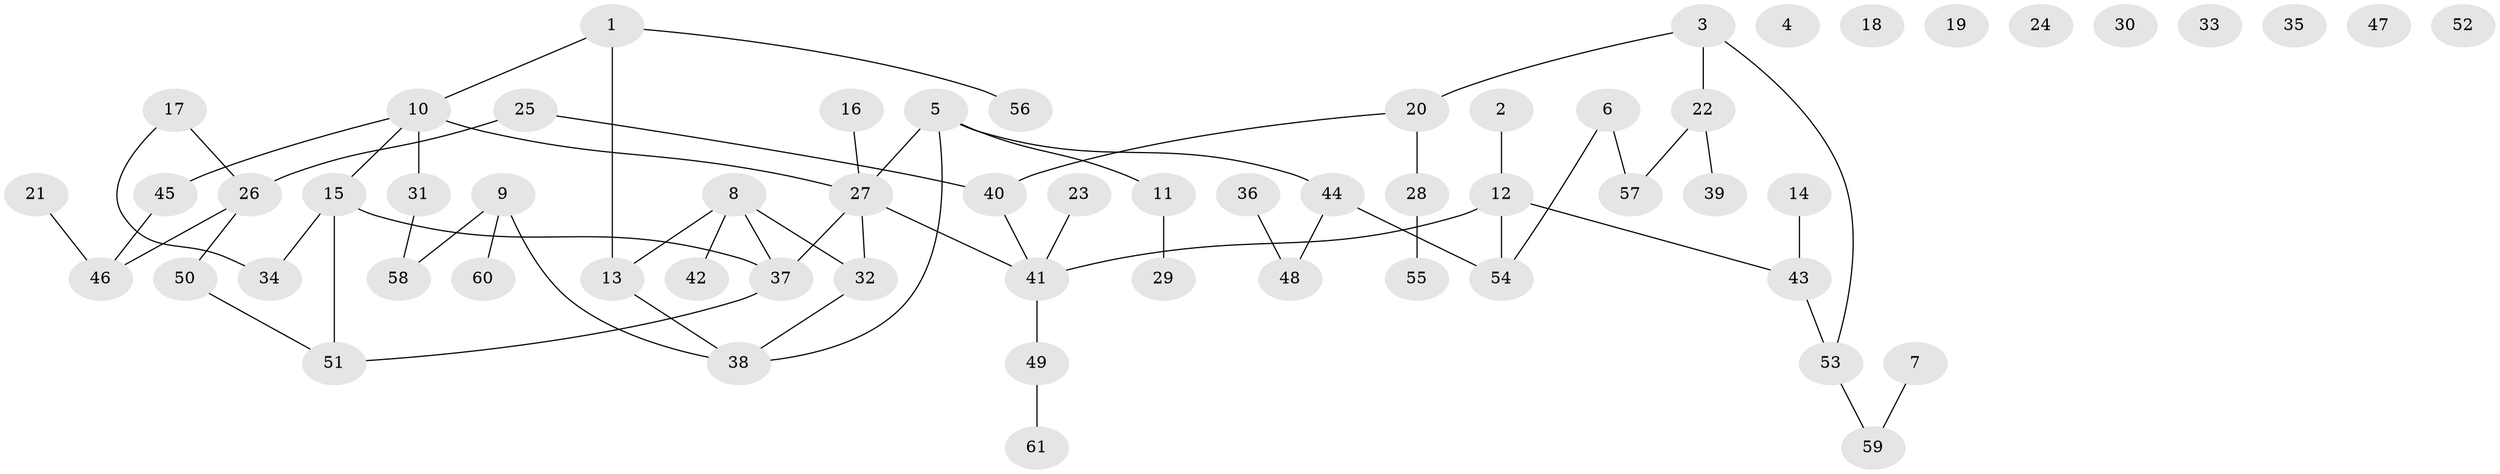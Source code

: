// Generated by graph-tools (version 1.1) at 2025/25/03/09/25 03:25:17]
// undirected, 61 vertices, 64 edges
graph export_dot {
graph [start="1"]
  node [color=gray90,style=filled];
  1;
  2;
  3;
  4;
  5;
  6;
  7;
  8;
  9;
  10;
  11;
  12;
  13;
  14;
  15;
  16;
  17;
  18;
  19;
  20;
  21;
  22;
  23;
  24;
  25;
  26;
  27;
  28;
  29;
  30;
  31;
  32;
  33;
  34;
  35;
  36;
  37;
  38;
  39;
  40;
  41;
  42;
  43;
  44;
  45;
  46;
  47;
  48;
  49;
  50;
  51;
  52;
  53;
  54;
  55;
  56;
  57;
  58;
  59;
  60;
  61;
  1 -- 10;
  1 -- 13;
  1 -- 56;
  2 -- 12;
  3 -- 20;
  3 -- 22;
  3 -- 53;
  5 -- 11;
  5 -- 27;
  5 -- 38;
  5 -- 44;
  6 -- 54;
  6 -- 57;
  7 -- 59;
  8 -- 13;
  8 -- 32;
  8 -- 37;
  8 -- 42;
  9 -- 38;
  9 -- 58;
  9 -- 60;
  10 -- 15;
  10 -- 27;
  10 -- 31;
  10 -- 45;
  11 -- 29;
  12 -- 41;
  12 -- 43;
  12 -- 54;
  13 -- 38;
  14 -- 43;
  15 -- 34;
  15 -- 37;
  15 -- 51;
  16 -- 27;
  17 -- 26;
  17 -- 34;
  20 -- 28;
  20 -- 40;
  21 -- 46;
  22 -- 39;
  22 -- 57;
  23 -- 41;
  25 -- 26;
  25 -- 40;
  26 -- 46;
  26 -- 50;
  27 -- 32;
  27 -- 37;
  27 -- 41;
  28 -- 55;
  31 -- 58;
  32 -- 38;
  36 -- 48;
  37 -- 51;
  40 -- 41;
  41 -- 49;
  43 -- 53;
  44 -- 48;
  44 -- 54;
  45 -- 46;
  49 -- 61;
  50 -- 51;
  53 -- 59;
}
